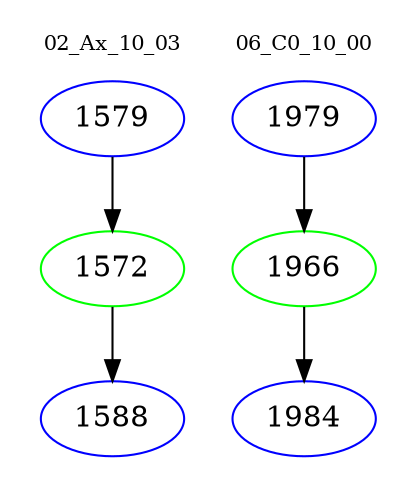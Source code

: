 digraph{
subgraph cluster_0 {
color = white
label = "02_Ax_10_03";
fontsize=10;
T0_1579 [label="1579", color="blue"]
T0_1579 -> T0_1572 [color="black"]
T0_1572 [label="1572", color="green"]
T0_1572 -> T0_1588 [color="black"]
T0_1588 [label="1588", color="blue"]
}
subgraph cluster_1 {
color = white
label = "06_C0_10_00";
fontsize=10;
T1_1979 [label="1979", color="blue"]
T1_1979 -> T1_1966 [color="black"]
T1_1966 [label="1966", color="green"]
T1_1966 -> T1_1984 [color="black"]
T1_1984 [label="1984", color="blue"]
}
}
